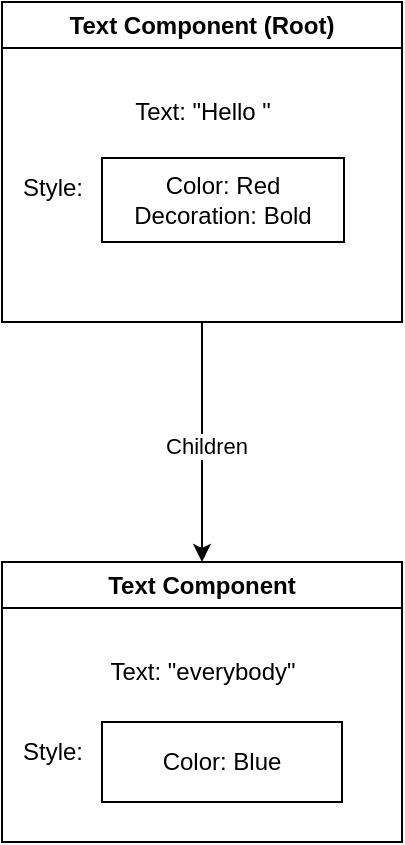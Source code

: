<mxfile version="22.1.7" type="github">
  <diagram id="prtHgNgQTEPvFCAcTncT" name="Page-1">
    <mxGraphModel dx="1241" dy="1901" grid="1" gridSize="10" guides="1" tooltips="1" connect="1" arrows="1" fold="1" page="1" pageScale="1" pageWidth="827" pageHeight="1169" math="0" shadow="0">
      <root>
        <mxCell id="0" />
        <mxCell id="1" parent="0" />
        <mxCell id="HGr9DbVzWXyohjFz5z2B-7" style="edgeStyle=orthogonalEdgeStyle;rounded=0;orthogonalLoop=1;jettySize=auto;html=1;entryX=0.5;entryY=0;entryDx=0;entryDy=0;" edge="1" parent="1" source="HGr9DbVzWXyohjFz5z2B-3" target="HGr9DbVzWXyohjFz5z2B-10">
          <mxGeometry relative="1" as="geometry">
            <mxPoint x="420" y="-910" as="targetPoint" />
          </mxGeometry>
        </mxCell>
        <mxCell id="HGr9DbVzWXyohjFz5z2B-8" value="Children" style="edgeLabel;html=1;align=center;verticalAlign=middle;resizable=0;points=[];" vertex="1" connectable="0" parent="HGr9DbVzWXyohjFz5z2B-7">
          <mxGeometry x="0.027" y="2" relative="1" as="geometry">
            <mxPoint as="offset" />
          </mxGeometry>
        </mxCell>
        <mxCell id="HGr9DbVzWXyohjFz5z2B-3" value="Text Component (Root)" style="swimlane;whiteSpace=wrap;html=1;" vertex="1" parent="1">
          <mxGeometry x="320" y="-1160" width="200" height="160" as="geometry" />
        </mxCell>
        <mxCell id="HGr9DbVzWXyohjFz5z2B-4" value="Text: &quot;Hello &quot;" style="text;html=1;align=center;verticalAlign=middle;resizable=0;points=[];autosize=1;strokeColor=none;fillColor=none;" vertex="1" parent="HGr9DbVzWXyohjFz5z2B-3">
          <mxGeometry x="55" y="40" width="90" height="30" as="geometry" />
        </mxCell>
        <mxCell id="HGr9DbVzWXyohjFz5z2B-5" value="Style:" style="text;html=1;align=center;verticalAlign=middle;resizable=0;points=[];autosize=1;strokeColor=none;fillColor=none;" vertex="1" parent="HGr9DbVzWXyohjFz5z2B-3">
          <mxGeometry y="78" width="50" height="30" as="geometry" />
        </mxCell>
        <mxCell id="HGr9DbVzWXyohjFz5z2B-6" value="Color: Red&lt;br&gt;Decoration: Bold" style="whiteSpace=wrap;html=1;" vertex="1" parent="HGr9DbVzWXyohjFz5z2B-3">
          <mxGeometry x="50" y="78" width="121" height="42" as="geometry" />
        </mxCell>
        <mxCell id="HGr9DbVzWXyohjFz5z2B-10" value="Text Component" style="swimlane;whiteSpace=wrap;html=1;" vertex="1" parent="1">
          <mxGeometry x="320" y="-880" width="200" height="140" as="geometry" />
        </mxCell>
        <mxCell id="HGr9DbVzWXyohjFz5z2B-12" value="Text: &quot;everybody&quot;" style="text;html=1;align=center;verticalAlign=middle;resizable=0;points=[];autosize=1;strokeColor=none;fillColor=none;" vertex="1" parent="HGr9DbVzWXyohjFz5z2B-10">
          <mxGeometry x="40" y="40" width="120" height="30" as="geometry" />
        </mxCell>
        <mxCell id="HGr9DbVzWXyohjFz5z2B-13" value="Style:" style="text;html=1;align=center;verticalAlign=middle;resizable=0;points=[];autosize=1;strokeColor=none;fillColor=none;" vertex="1" parent="HGr9DbVzWXyohjFz5z2B-10">
          <mxGeometry y="80" width="50" height="30" as="geometry" />
        </mxCell>
        <mxCell id="HGr9DbVzWXyohjFz5z2B-14" value="Color: Blue" style="rounded=0;whiteSpace=wrap;html=1;" vertex="1" parent="HGr9DbVzWXyohjFz5z2B-10">
          <mxGeometry x="50" y="80" width="120" height="40" as="geometry" />
        </mxCell>
      </root>
    </mxGraphModel>
  </diagram>
</mxfile>
